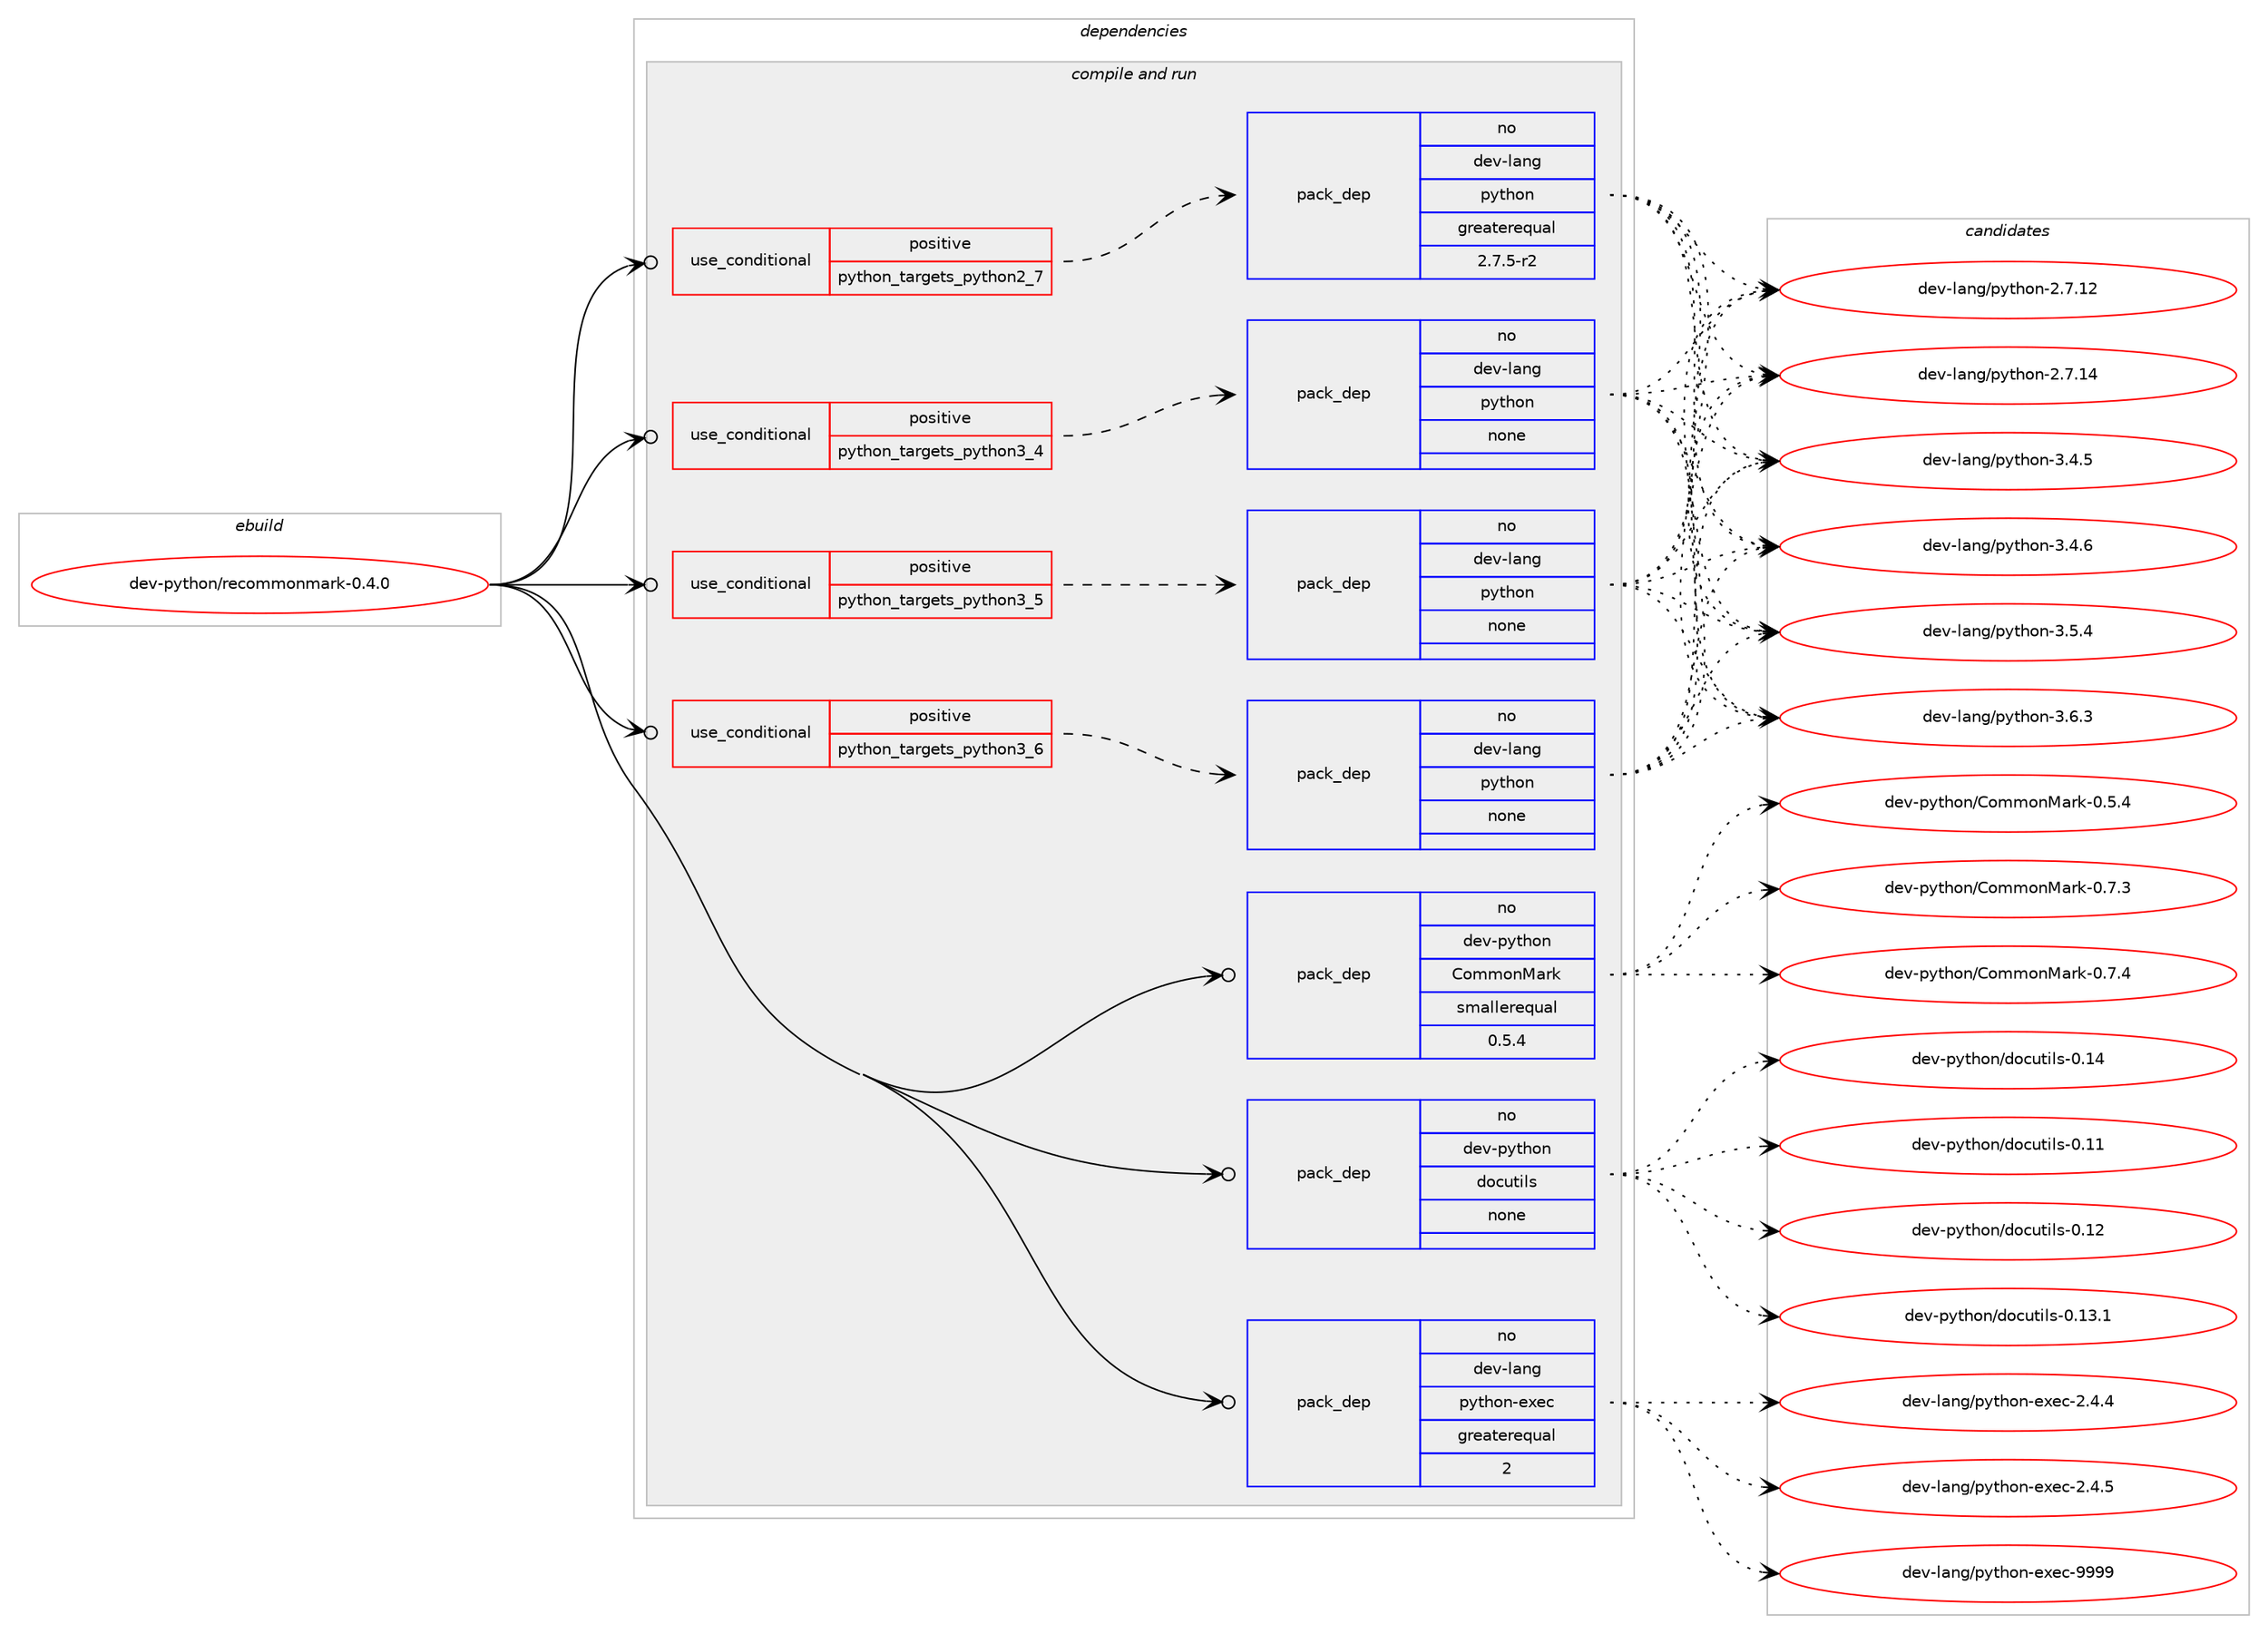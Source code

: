 digraph prolog {

# *************
# Graph options
# *************

newrank=true;
concentrate=true;
compound=true;
graph [rankdir=LR,fontname=Helvetica,fontsize=10,ranksep=1.5];#, ranksep=2.5, nodesep=0.2];
edge  [arrowhead=vee];
node  [fontname=Helvetica,fontsize=10];

# **********
# The ebuild
# **********

subgraph cluster_leftcol {
color=gray;
rank=same;
label=<<i>ebuild</i>>;
id [label="dev-python/recommonmark-0.4.0", color=red, width=4, href="../dev-python/recommonmark-0.4.0.svg"];
}

# ****************
# The dependencies
# ****************

subgraph cluster_midcol {
color=gray;
label=<<i>dependencies</i>>;
subgraph cluster_compile {
fillcolor="#eeeeee";
style=filled;
label=<<i>compile</i>>;
}
subgraph cluster_compileandrun {
fillcolor="#eeeeee";
style=filled;
label=<<i>compile and run</i>>;
subgraph cond40844 {
dependency184912 [label=<<TABLE BORDER="0" CELLBORDER="1" CELLSPACING="0" CELLPADDING="4"><TR><TD ROWSPAN="3" CELLPADDING="10">use_conditional</TD></TR><TR><TD>positive</TD></TR><TR><TD>python_targets_python2_7</TD></TR></TABLE>>, shape=none, color=red];
subgraph pack140115 {
dependency184913 [label=<<TABLE BORDER="0" CELLBORDER="1" CELLSPACING="0" CELLPADDING="4" WIDTH="220"><TR><TD ROWSPAN="6" CELLPADDING="30">pack_dep</TD></TR><TR><TD WIDTH="110">no</TD></TR><TR><TD>dev-lang</TD></TR><TR><TD>python</TD></TR><TR><TD>greaterequal</TD></TR><TR><TD>2.7.5-r2</TD></TR></TABLE>>, shape=none, color=blue];
}
dependency184912:e -> dependency184913:w [weight=20,style="dashed",arrowhead="vee"];
}
id:e -> dependency184912:w [weight=20,style="solid",arrowhead="odotvee"];
subgraph cond40845 {
dependency184914 [label=<<TABLE BORDER="0" CELLBORDER="1" CELLSPACING="0" CELLPADDING="4"><TR><TD ROWSPAN="3" CELLPADDING="10">use_conditional</TD></TR><TR><TD>positive</TD></TR><TR><TD>python_targets_python3_4</TD></TR></TABLE>>, shape=none, color=red];
subgraph pack140116 {
dependency184915 [label=<<TABLE BORDER="0" CELLBORDER="1" CELLSPACING="0" CELLPADDING="4" WIDTH="220"><TR><TD ROWSPAN="6" CELLPADDING="30">pack_dep</TD></TR><TR><TD WIDTH="110">no</TD></TR><TR><TD>dev-lang</TD></TR><TR><TD>python</TD></TR><TR><TD>none</TD></TR><TR><TD></TD></TR></TABLE>>, shape=none, color=blue];
}
dependency184914:e -> dependency184915:w [weight=20,style="dashed",arrowhead="vee"];
}
id:e -> dependency184914:w [weight=20,style="solid",arrowhead="odotvee"];
subgraph cond40846 {
dependency184916 [label=<<TABLE BORDER="0" CELLBORDER="1" CELLSPACING="0" CELLPADDING="4"><TR><TD ROWSPAN="3" CELLPADDING="10">use_conditional</TD></TR><TR><TD>positive</TD></TR><TR><TD>python_targets_python3_5</TD></TR></TABLE>>, shape=none, color=red];
subgraph pack140117 {
dependency184917 [label=<<TABLE BORDER="0" CELLBORDER="1" CELLSPACING="0" CELLPADDING="4" WIDTH="220"><TR><TD ROWSPAN="6" CELLPADDING="30">pack_dep</TD></TR><TR><TD WIDTH="110">no</TD></TR><TR><TD>dev-lang</TD></TR><TR><TD>python</TD></TR><TR><TD>none</TD></TR><TR><TD></TD></TR></TABLE>>, shape=none, color=blue];
}
dependency184916:e -> dependency184917:w [weight=20,style="dashed",arrowhead="vee"];
}
id:e -> dependency184916:w [weight=20,style="solid",arrowhead="odotvee"];
subgraph cond40847 {
dependency184918 [label=<<TABLE BORDER="0" CELLBORDER="1" CELLSPACING="0" CELLPADDING="4"><TR><TD ROWSPAN="3" CELLPADDING="10">use_conditional</TD></TR><TR><TD>positive</TD></TR><TR><TD>python_targets_python3_6</TD></TR></TABLE>>, shape=none, color=red];
subgraph pack140118 {
dependency184919 [label=<<TABLE BORDER="0" CELLBORDER="1" CELLSPACING="0" CELLPADDING="4" WIDTH="220"><TR><TD ROWSPAN="6" CELLPADDING="30">pack_dep</TD></TR><TR><TD WIDTH="110">no</TD></TR><TR><TD>dev-lang</TD></TR><TR><TD>python</TD></TR><TR><TD>none</TD></TR><TR><TD></TD></TR></TABLE>>, shape=none, color=blue];
}
dependency184918:e -> dependency184919:w [weight=20,style="dashed",arrowhead="vee"];
}
id:e -> dependency184918:w [weight=20,style="solid",arrowhead="odotvee"];
subgraph pack140119 {
dependency184920 [label=<<TABLE BORDER="0" CELLBORDER="1" CELLSPACING="0" CELLPADDING="4" WIDTH="220"><TR><TD ROWSPAN="6" CELLPADDING="30">pack_dep</TD></TR><TR><TD WIDTH="110">no</TD></TR><TR><TD>dev-lang</TD></TR><TR><TD>python-exec</TD></TR><TR><TD>greaterequal</TD></TR><TR><TD>2</TD></TR></TABLE>>, shape=none, color=blue];
}
id:e -> dependency184920:w [weight=20,style="solid",arrowhead="odotvee"];
subgraph pack140120 {
dependency184921 [label=<<TABLE BORDER="0" CELLBORDER="1" CELLSPACING="0" CELLPADDING="4" WIDTH="220"><TR><TD ROWSPAN="6" CELLPADDING="30">pack_dep</TD></TR><TR><TD WIDTH="110">no</TD></TR><TR><TD>dev-python</TD></TR><TR><TD>CommonMark</TD></TR><TR><TD>smallerequal</TD></TR><TR><TD>0.5.4</TD></TR></TABLE>>, shape=none, color=blue];
}
id:e -> dependency184921:w [weight=20,style="solid",arrowhead="odotvee"];
subgraph pack140121 {
dependency184922 [label=<<TABLE BORDER="0" CELLBORDER="1" CELLSPACING="0" CELLPADDING="4" WIDTH="220"><TR><TD ROWSPAN="6" CELLPADDING="30">pack_dep</TD></TR><TR><TD WIDTH="110">no</TD></TR><TR><TD>dev-python</TD></TR><TR><TD>docutils</TD></TR><TR><TD>none</TD></TR><TR><TD></TD></TR></TABLE>>, shape=none, color=blue];
}
id:e -> dependency184922:w [weight=20,style="solid",arrowhead="odotvee"];
}
subgraph cluster_run {
fillcolor="#eeeeee";
style=filled;
label=<<i>run</i>>;
}
}

# **************
# The candidates
# **************

subgraph cluster_choices {
rank=same;
color=gray;
label=<<i>candidates</i>>;

subgraph choice140115 {
color=black;
nodesep=1;
choice10010111845108971101034711212111610411111045504655464950 [label="dev-lang/python-2.7.12", color=red, width=4,href="../dev-lang/python-2.7.12.svg"];
choice10010111845108971101034711212111610411111045504655464952 [label="dev-lang/python-2.7.14", color=red, width=4,href="../dev-lang/python-2.7.14.svg"];
choice100101118451089711010347112121116104111110455146524653 [label="dev-lang/python-3.4.5", color=red, width=4,href="../dev-lang/python-3.4.5.svg"];
choice100101118451089711010347112121116104111110455146524654 [label="dev-lang/python-3.4.6", color=red, width=4,href="../dev-lang/python-3.4.6.svg"];
choice100101118451089711010347112121116104111110455146534652 [label="dev-lang/python-3.5.4", color=red, width=4,href="../dev-lang/python-3.5.4.svg"];
choice100101118451089711010347112121116104111110455146544651 [label="dev-lang/python-3.6.3", color=red, width=4,href="../dev-lang/python-3.6.3.svg"];
dependency184913:e -> choice10010111845108971101034711212111610411111045504655464950:w [style=dotted,weight="100"];
dependency184913:e -> choice10010111845108971101034711212111610411111045504655464952:w [style=dotted,weight="100"];
dependency184913:e -> choice100101118451089711010347112121116104111110455146524653:w [style=dotted,weight="100"];
dependency184913:e -> choice100101118451089711010347112121116104111110455146524654:w [style=dotted,weight="100"];
dependency184913:e -> choice100101118451089711010347112121116104111110455146534652:w [style=dotted,weight="100"];
dependency184913:e -> choice100101118451089711010347112121116104111110455146544651:w [style=dotted,weight="100"];
}
subgraph choice140116 {
color=black;
nodesep=1;
choice10010111845108971101034711212111610411111045504655464950 [label="dev-lang/python-2.7.12", color=red, width=4,href="../dev-lang/python-2.7.12.svg"];
choice10010111845108971101034711212111610411111045504655464952 [label="dev-lang/python-2.7.14", color=red, width=4,href="../dev-lang/python-2.7.14.svg"];
choice100101118451089711010347112121116104111110455146524653 [label="dev-lang/python-3.4.5", color=red, width=4,href="../dev-lang/python-3.4.5.svg"];
choice100101118451089711010347112121116104111110455146524654 [label="dev-lang/python-3.4.6", color=red, width=4,href="../dev-lang/python-3.4.6.svg"];
choice100101118451089711010347112121116104111110455146534652 [label="dev-lang/python-3.5.4", color=red, width=4,href="../dev-lang/python-3.5.4.svg"];
choice100101118451089711010347112121116104111110455146544651 [label="dev-lang/python-3.6.3", color=red, width=4,href="../dev-lang/python-3.6.3.svg"];
dependency184915:e -> choice10010111845108971101034711212111610411111045504655464950:w [style=dotted,weight="100"];
dependency184915:e -> choice10010111845108971101034711212111610411111045504655464952:w [style=dotted,weight="100"];
dependency184915:e -> choice100101118451089711010347112121116104111110455146524653:w [style=dotted,weight="100"];
dependency184915:e -> choice100101118451089711010347112121116104111110455146524654:w [style=dotted,weight="100"];
dependency184915:e -> choice100101118451089711010347112121116104111110455146534652:w [style=dotted,weight="100"];
dependency184915:e -> choice100101118451089711010347112121116104111110455146544651:w [style=dotted,weight="100"];
}
subgraph choice140117 {
color=black;
nodesep=1;
choice10010111845108971101034711212111610411111045504655464950 [label="dev-lang/python-2.7.12", color=red, width=4,href="../dev-lang/python-2.7.12.svg"];
choice10010111845108971101034711212111610411111045504655464952 [label="dev-lang/python-2.7.14", color=red, width=4,href="../dev-lang/python-2.7.14.svg"];
choice100101118451089711010347112121116104111110455146524653 [label="dev-lang/python-3.4.5", color=red, width=4,href="../dev-lang/python-3.4.5.svg"];
choice100101118451089711010347112121116104111110455146524654 [label="dev-lang/python-3.4.6", color=red, width=4,href="../dev-lang/python-3.4.6.svg"];
choice100101118451089711010347112121116104111110455146534652 [label="dev-lang/python-3.5.4", color=red, width=4,href="../dev-lang/python-3.5.4.svg"];
choice100101118451089711010347112121116104111110455146544651 [label="dev-lang/python-3.6.3", color=red, width=4,href="../dev-lang/python-3.6.3.svg"];
dependency184917:e -> choice10010111845108971101034711212111610411111045504655464950:w [style=dotted,weight="100"];
dependency184917:e -> choice10010111845108971101034711212111610411111045504655464952:w [style=dotted,weight="100"];
dependency184917:e -> choice100101118451089711010347112121116104111110455146524653:w [style=dotted,weight="100"];
dependency184917:e -> choice100101118451089711010347112121116104111110455146524654:w [style=dotted,weight="100"];
dependency184917:e -> choice100101118451089711010347112121116104111110455146534652:w [style=dotted,weight="100"];
dependency184917:e -> choice100101118451089711010347112121116104111110455146544651:w [style=dotted,weight="100"];
}
subgraph choice140118 {
color=black;
nodesep=1;
choice10010111845108971101034711212111610411111045504655464950 [label="dev-lang/python-2.7.12", color=red, width=4,href="../dev-lang/python-2.7.12.svg"];
choice10010111845108971101034711212111610411111045504655464952 [label="dev-lang/python-2.7.14", color=red, width=4,href="../dev-lang/python-2.7.14.svg"];
choice100101118451089711010347112121116104111110455146524653 [label="dev-lang/python-3.4.5", color=red, width=4,href="../dev-lang/python-3.4.5.svg"];
choice100101118451089711010347112121116104111110455146524654 [label="dev-lang/python-3.4.6", color=red, width=4,href="../dev-lang/python-3.4.6.svg"];
choice100101118451089711010347112121116104111110455146534652 [label="dev-lang/python-3.5.4", color=red, width=4,href="../dev-lang/python-3.5.4.svg"];
choice100101118451089711010347112121116104111110455146544651 [label="dev-lang/python-3.6.3", color=red, width=4,href="../dev-lang/python-3.6.3.svg"];
dependency184919:e -> choice10010111845108971101034711212111610411111045504655464950:w [style=dotted,weight="100"];
dependency184919:e -> choice10010111845108971101034711212111610411111045504655464952:w [style=dotted,weight="100"];
dependency184919:e -> choice100101118451089711010347112121116104111110455146524653:w [style=dotted,weight="100"];
dependency184919:e -> choice100101118451089711010347112121116104111110455146524654:w [style=dotted,weight="100"];
dependency184919:e -> choice100101118451089711010347112121116104111110455146534652:w [style=dotted,weight="100"];
dependency184919:e -> choice100101118451089711010347112121116104111110455146544651:w [style=dotted,weight="100"];
}
subgraph choice140119 {
color=black;
nodesep=1;
choice1001011184510897110103471121211161041111104510112010199455046524652 [label="dev-lang/python-exec-2.4.4", color=red, width=4,href="../dev-lang/python-exec-2.4.4.svg"];
choice1001011184510897110103471121211161041111104510112010199455046524653 [label="dev-lang/python-exec-2.4.5", color=red, width=4,href="../dev-lang/python-exec-2.4.5.svg"];
choice10010111845108971101034711212111610411111045101120101994557575757 [label="dev-lang/python-exec-9999", color=red, width=4,href="../dev-lang/python-exec-9999.svg"];
dependency184920:e -> choice1001011184510897110103471121211161041111104510112010199455046524652:w [style=dotted,weight="100"];
dependency184920:e -> choice1001011184510897110103471121211161041111104510112010199455046524653:w [style=dotted,weight="100"];
dependency184920:e -> choice10010111845108971101034711212111610411111045101120101994557575757:w [style=dotted,weight="100"];
}
subgraph choice140120 {
color=black;
nodesep=1;
choice1001011184511212111610411111047671111091091111107797114107454846534652 [label="dev-python/CommonMark-0.5.4", color=red, width=4,href="../dev-python/CommonMark-0.5.4.svg"];
choice1001011184511212111610411111047671111091091111107797114107454846554651 [label="dev-python/CommonMark-0.7.3", color=red, width=4,href="../dev-python/CommonMark-0.7.3.svg"];
choice1001011184511212111610411111047671111091091111107797114107454846554652 [label="dev-python/CommonMark-0.7.4", color=red, width=4,href="../dev-python/CommonMark-0.7.4.svg"];
dependency184921:e -> choice1001011184511212111610411111047671111091091111107797114107454846534652:w [style=dotted,weight="100"];
dependency184921:e -> choice1001011184511212111610411111047671111091091111107797114107454846554651:w [style=dotted,weight="100"];
dependency184921:e -> choice1001011184511212111610411111047671111091091111107797114107454846554652:w [style=dotted,weight="100"];
}
subgraph choice140121 {
color=black;
nodesep=1;
choice1001011184511212111610411111047100111991171161051081154548464949 [label="dev-python/docutils-0.11", color=red, width=4,href="../dev-python/docutils-0.11.svg"];
choice1001011184511212111610411111047100111991171161051081154548464950 [label="dev-python/docutils-0.12", color=red, width=4,href="../dev-python/docutils-0.12.svg"];
choice10010111845112121116104111110471001119911711610510811545484649514649 [label="dev-python/docutils-0.13.1", color=red, width=4,href="../dev-python/docutils-0.13.1.svg"];
choice1001011184511212111610411111047100111991171161051081154548464952 [label="dev-python/docutils-0.14", color=red, width=4,href="../dev-python/docutils-0.14.svg"];
dependency184922:e -> choice1001011184511212111610411111047100111991171161051081154548464949:w [style=dotted,weight="100"];
dependency184922:e -> choice1001011184511212111610411111047100111991171161051081154548464950:w [style=dotted,weight="100"];
dependency184922:e -> choice10010111845112121116104111110471001119911711610510811545484649514649:w [style=dotted,weight="100"];
dependency184922:e -> choice1001011184511212111610411111047100111991171161051081154548464952:w [style=dotted,weight="100"];
}
}

}
